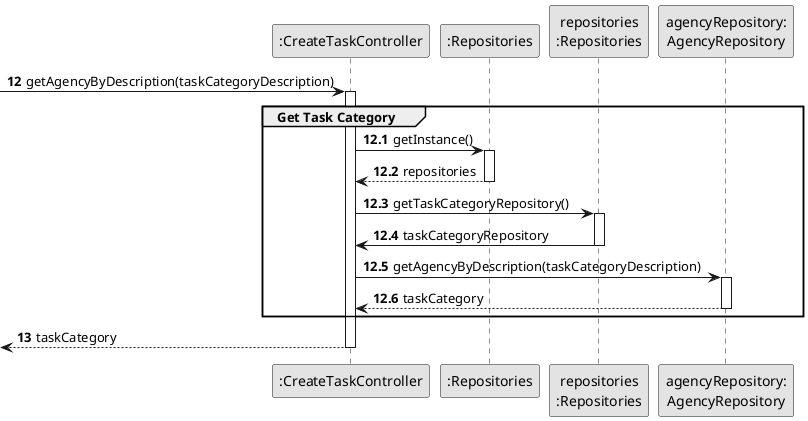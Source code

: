 @startuml
skinparam monochrome true
skinparam packageStyle rectangle
skinparam shadowing false

participant ":CreateTaskController" as CTRL
participant ":Repositories" as RepositorySingleton
participant "repositories\n:Repositories" as PLAT
participant "agencyRepository:\nAgencyRepository" as AgencyRepository

autonumber 12
-> CTRL : getAgencyByDescription(taskCategoryDescription)

autonumber 12.1

activate CTRL
    group Get Task Category
        CTRL -> RepositorySingleton : getInstance()
        activate RepositorySingleton

            RepositorySingleton --> CTRL: repositories
        deactivate RepositorySingleton

        CTRL -> PLAT : getTaskCategoryRepository()
        activate PLAT

            PLAT -> CTRL : taskCategoryRepository
        deactivate PLAT

        CTRL -> AgencyRepository : getAgencyByDescription(taskCategoryDescription)
        activate AgencyRepository

            AgencyRepository --> CTRL : taskCategory
        deactivate AgencyRepository

    end group

    autonumber 13
    <-- CTRL : taskCategory

deactivate CTRL


@enduml